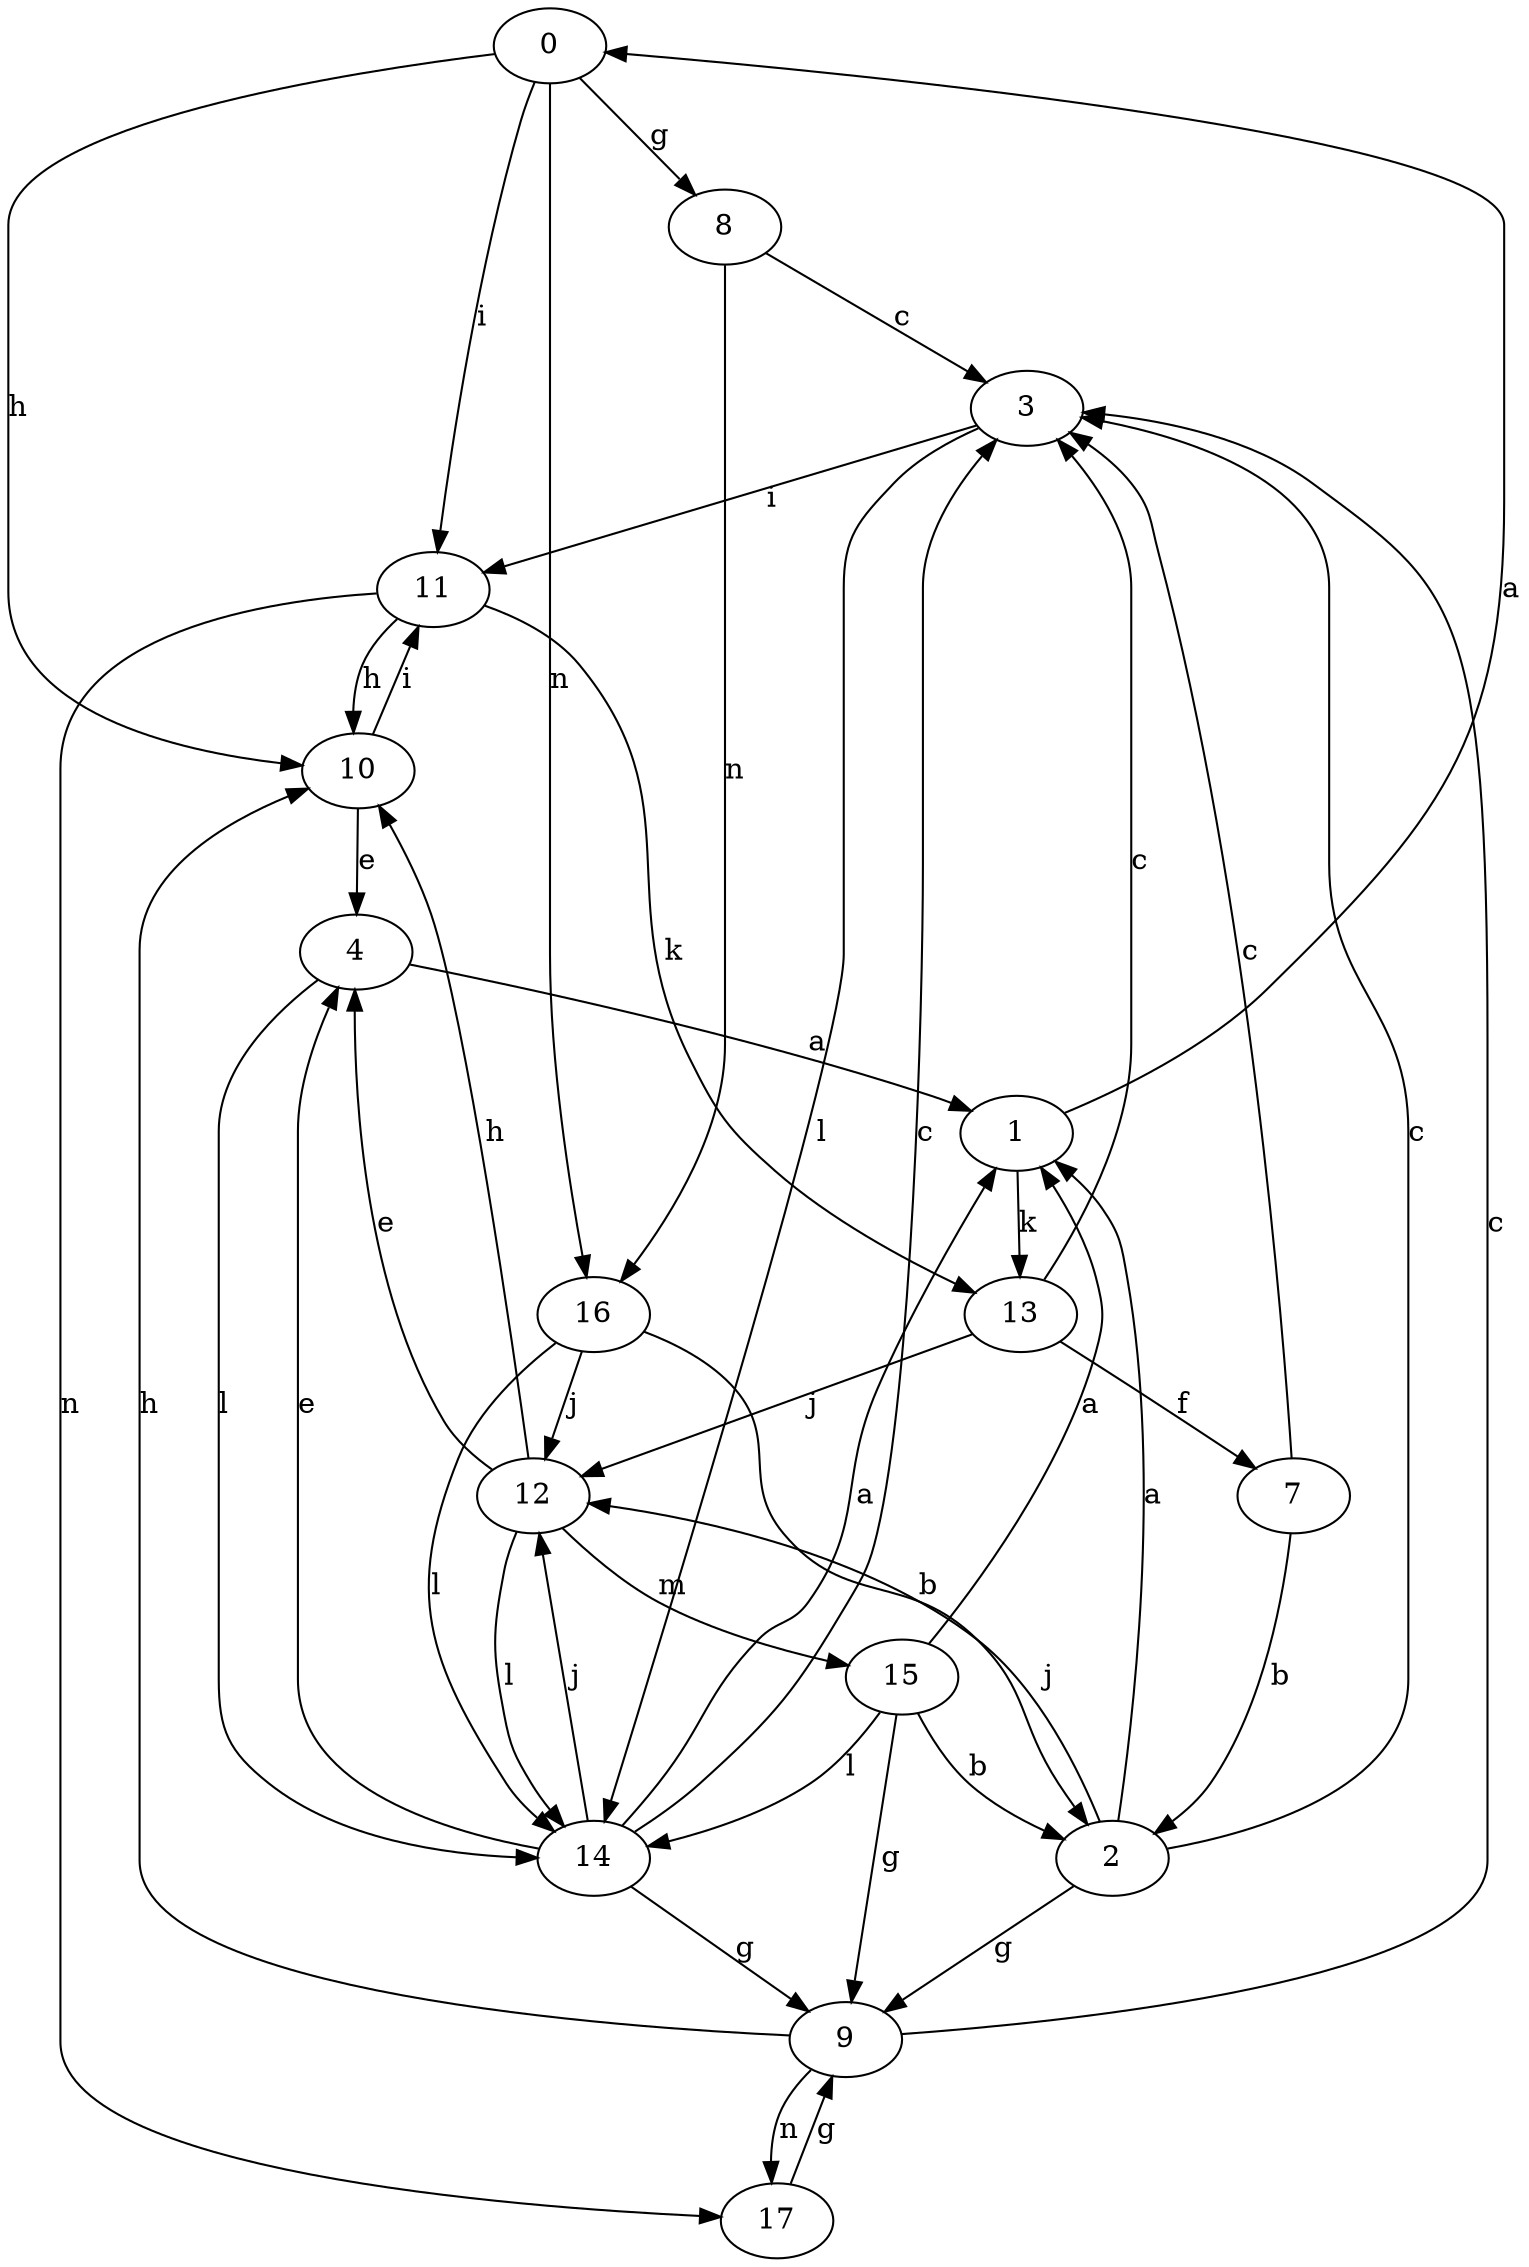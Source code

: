 strict digraph  {
0;
1;
2;
3;
4;
7;
8;
9;
10;
11;
12;
13;
14;
15;
16;
17;
0 -> 8  [label=g];
0 -> 10  [label=h];
0 -> 11  [label=i];
0 -> 16  [label=n];
1 -> 0  [label=a];
1 -> 13  [label=k];
2 -> 1  [label=a];
2 -> 3  [label=c];
2 -> 9  [label=g];
2 -> 12  [label=j];
3 -> 11  [label=i];
3 -> 14  [label=l];
4 -> 1  [label=a];
4 -> 14  [label=l];
7 -> 2  [label=b];
7 -> 3  [label=c];
8 -> 3  [label=c];
8 -> 16  [label=n];
9 -> 3  [label=c];
9 -> 10  [label=h];
9 -> 17  [label=n];
10 -> 4  [label=e];
10 -> 11  [label=i];
11 -> 10  [label=h];
11 -> 13  [label=k];
11 -> 17  [label=n];
12 -> 4  [label=e];
12 -> 10  [label=h];
12 -> 14  [label=l];
12 -> 15  [label=m];
13 -> 3  [label=c];
13 -> 7  [label=f];
13 -> 12  [label=j];
14 -> 1  [label=a];
14 -> 3  [label=c];
14 -> 4  [label=e];
14 -> 9  [label=g];
14 -> 12  [label=j];
15 -> 1  [label=a];
15 -> 2  [label=b];
15 -> 9  [label=g];
15 -> 14  [label=l];
16 -> 2  [label=b];
16 -> 12  [label=j];
16 -> 14  [label=l];
17 -> 9  [label=g];
}

